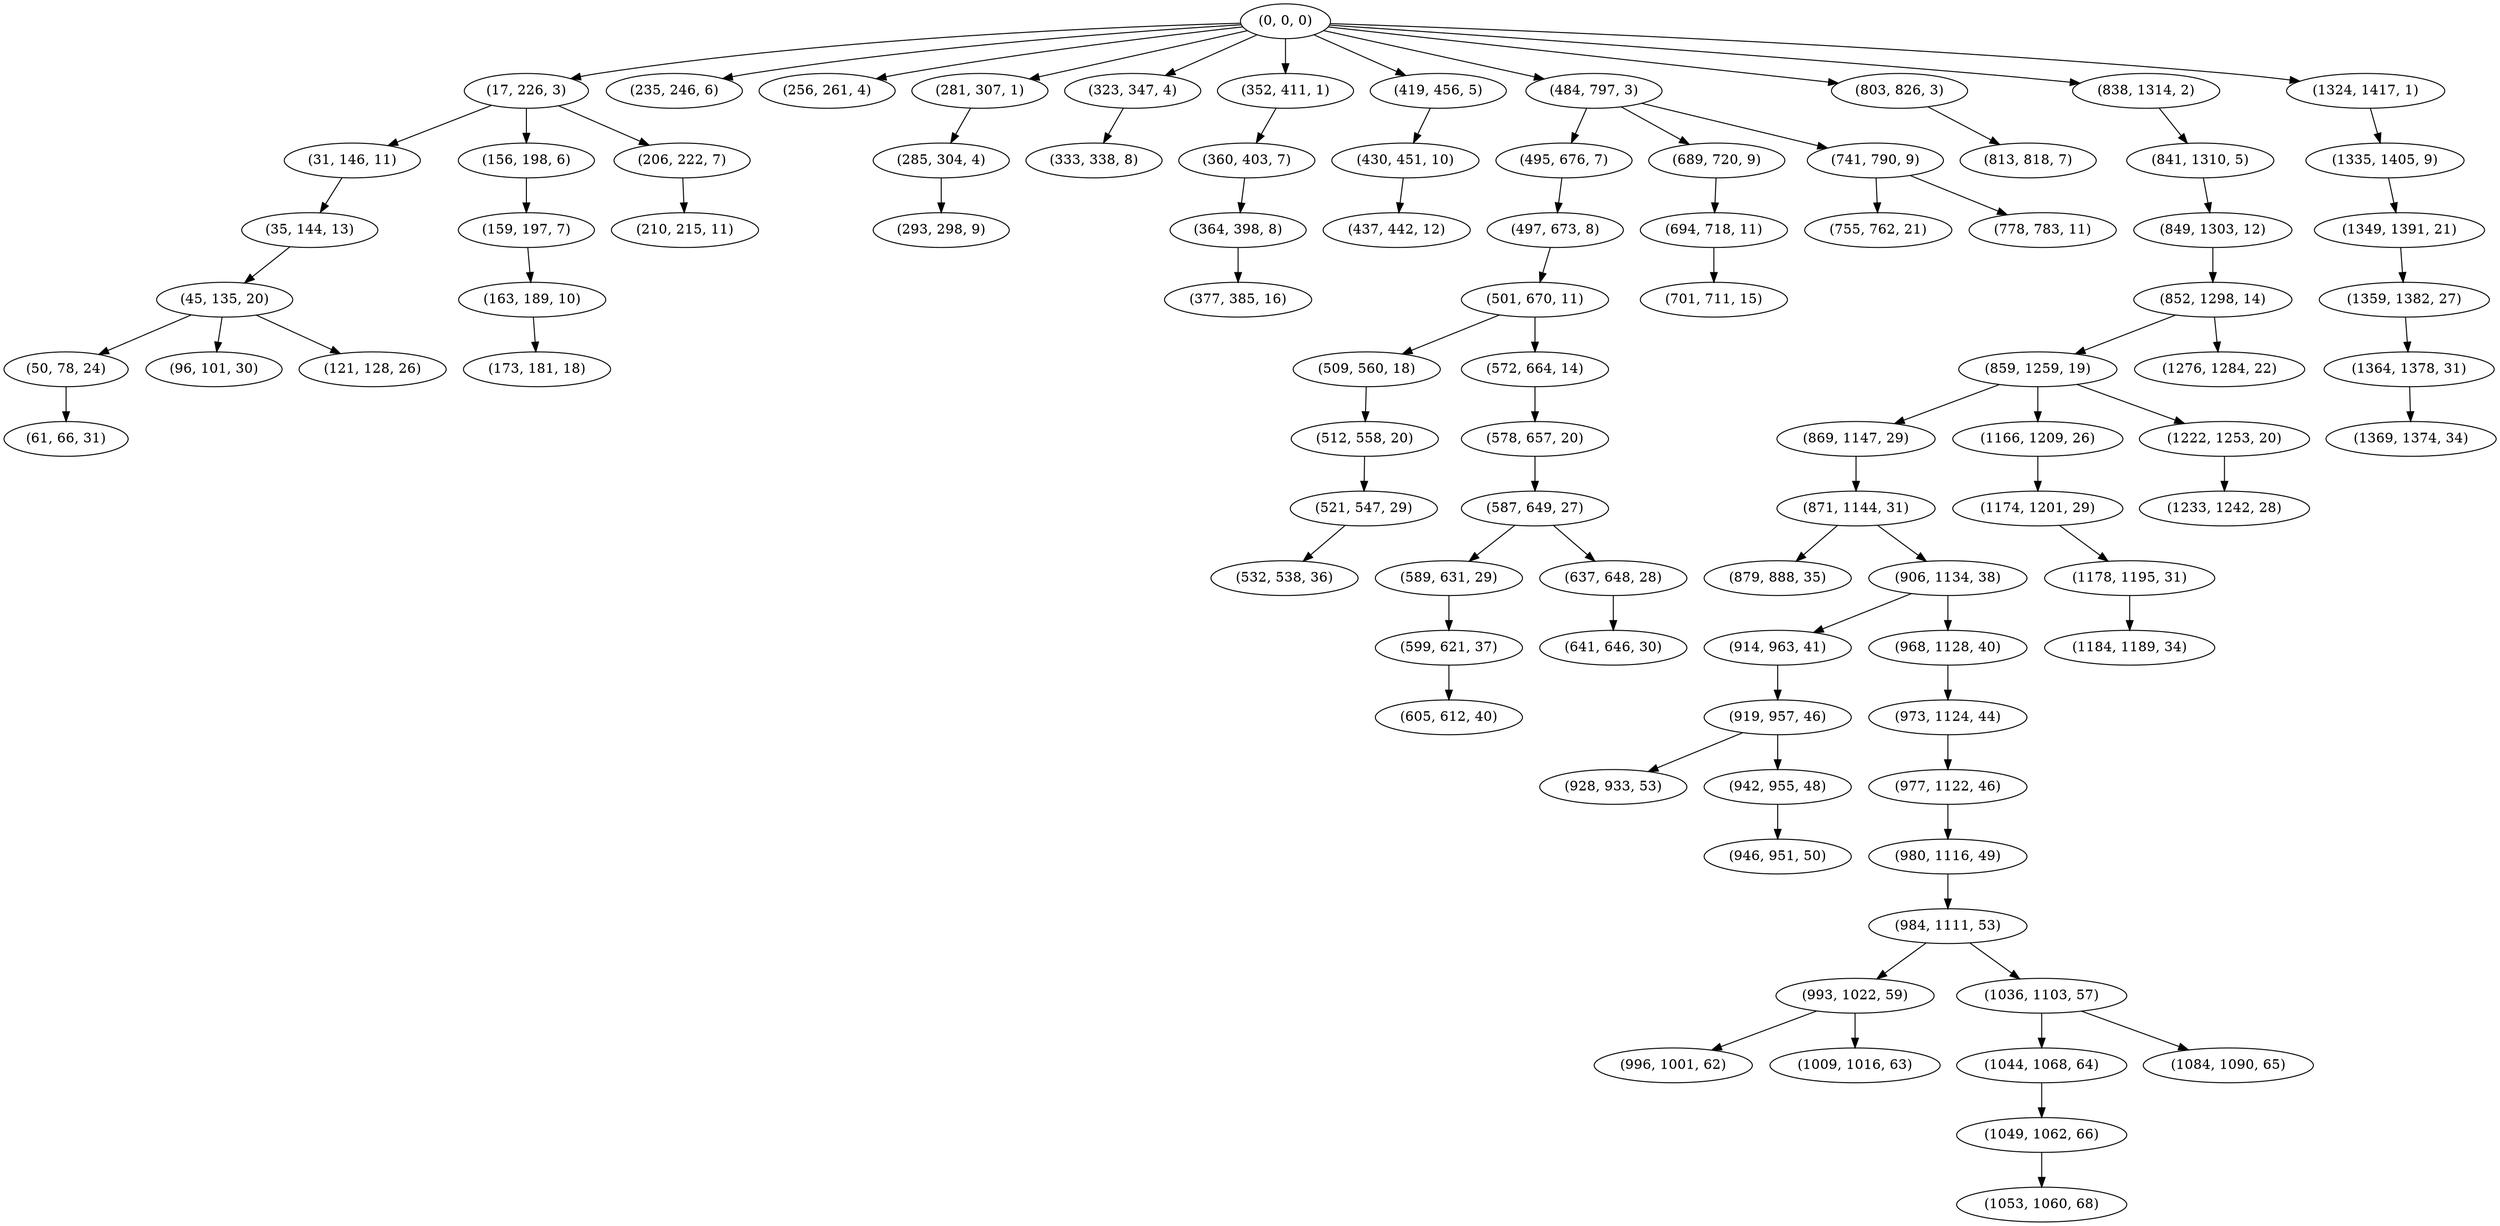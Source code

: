 digraph tree {
    "(0, 0, 0)";
    "(17, 226, 3)";
    "(31, 146, 11)";
    "(35, 144, 13)";
    "(45, 135, 20)";
    "(50, 78, 24)";
    "(61, 66, 31)";
    "(96, 101, 30)";
    "(121, 128, 26)";
    "(156, 198, 6)";
    "(159, 197, 7)";
    "(163, 189, 10)";
    "(173, 181, 18)";
    "(206, 222, 7)";
    "(210, 215, 11)";
    "(235, 246, 6)";
    "(256, 261, 4)";
    "(281, 307, 1)";
    "(285, 304, 4)";
    "(293, 298, 9)";
    "(323, 347, 4)";
    "(333, 338, 8)";
    "(352, 411, 1)";
    "(360, 403, 7)";
    "(364, 398, 8)";
    "(377, 385, 16)";
    "(419, 456, 5)";
    "(430, 451, 10)";
    "(437, 442, 12)";
    "(484, 797, 3)";
    "(495, 676, 7)";
    "(497, 673, 8)";
    "(501, 670, 11)";
    "(509, 560, 18)";
    "(512, 558, 20)";
    "(521, 547, 29)";
    "(532, 538, 36)";
    "(572, 664, 14)";
    "(578, 657, 20)";
    "(587, 649, 27)";
    "(589, 631, 29)";
    "(599, 621, 37)";
    "(605, 612, 40)";
    "(637, 648, 28)";
    "(641, 646, 30)";
    "(689, 720, 9)";
    "(694, 718, 11)";
    "(701, 711, 15)";
    "(741, 790, 9)";
    "(755, 762, 21)";
    "(778, 783, 11)";
    "(803, 826, 3)";
    "(813, 818, 7)";
    "(838, 1314, 2)";
    "(841, 1310, 5)";
    "(849, 1303, 12)";
    "(852, 1298, 14)";
    "(859, 1259, 19)";
    "(869, 1147, 29)";
    "(871, 1144, 31)";
    "(879, 888, 35)";
    "(906, 1134, 38)";
    "(914, 963, 41)";
    "(919, 957, 46)";
    "(928, 933, 53)";
    "(942, 955, 48)";
    "(946, 951, 50)";
    "(968, 1128, 40)";
    "(973, 1124, 44)";
    "(977, 1122, 46)";
    "(980, 1116, 49)";
    "(984, 1111, 53)";
    "(993, 1022, 59)";
    "(996, 1001, 62)";
    "(1009, 1016, 63)";
    "(1036, 1103, 57)";
    "(1044, 1068, 64)";
    "(1049, 1062, 66)";
    "(1053, 1060, 68)";
    "(1084, 1090, 65)";
    "(1166, 1209, 26)";
    "(1174, 1201, 29)";
    "(1178, 1195, 31)";
    "(1184, 1189, 34)";
    "(1222, 1253, 20)";
    "(1233, 1242, 28)";
    "(1276, 1284, 22)";
    "(1324, 1417, 1)";
    "(1335, 1405, 9)";
    "(1349, 1391, 21)";
    "(1359, 1382, 27)";
    "(1364, 1378, 31)";
    "(1369, 1374, 34)";
    "(0, 0, 0)" -> "(17, 226, 3)";
    "(0, 0, 0)" -> "(235, 246, 6)";
    "(0, 0, 0)" -> "(256, 261, 4)";
    "(0, 0, 0)" -> "(281, 307, 1)";
    "(0, 0, 0)" -> "(323, 347, 4)";
    "(0, 0, 0)" -> "(352, 411, 1)";
    "(0, 0, 0)" -> "(419, 456, 5)";
    "(0, 0, 0)" -> "(484, 797, 3)";
    "(0, 0, 0)" -> "(803, 826, 3)";
    "(0, 0, 0)" -> "(838, 1314, 2)";
    "(0, 0, 0)" -> "(1324, 1417, 1)";
    "(17, 226, 3)" -> "(31, 146, 11)";
    "(17, 226, 3)" -> "(156, 198, 6)";
    "(17, 226, 3)" -> "(206, 222, 7)";
    "(31, 146, 11)" -> "(35, 144, 13)";
    "(35, 144, 13)" -> "(45, 135, 20)";
    "(45, 135, 20)" -> "(50, 78, 24)";
    "(45, 135, 20)" -> "(96, 101, 30)";
    "(45, 135, 20)" -> "(121, 128, 26)";
    "(50, 78, 24)" -> "(61, 66, 31)";
    "(156, 198, 6)" -> "(159, 197, 7)";
    "(159, 197, 7)" -> "(163, 189, 10)";
    "(163, 189, 10)" -> "(173, 181, 18)";
    "(206, 222, 7)" -> "(210, 215, 11)";
    "(281, 307, 1)" -> "(285, 304, 4)";
    "(285, 304, 4)" -> "(293, 298, 9)";
    "(323, 347, 4)" -> "(333, 338, 8)";
    "(352, 411, 1)" -> "(360, 403, 7)";
    "(360, 403, 7)" -> "(364, 398, 8)";
    "(364, 398, 8)" -> "(377, 385, 16)";
    "(419, 456, 5)" -> "(430, 451, 10)";
    "(430, 451, 10)" -> "(437, 442, 12)";
    "(484, 797, 3)" -> "(495, 676, 7)";
    "(484, 797, 3)" -> "(689, 720, 9)";
    "(484, 797, 3)" -> "(741, 790, 9)";
    "(495, 676, 7)" -> "(497, 673, 8)";
    "(497, 673, 8)" -> "(501, 670, 11)";
    "(501, 670, 11)" -> "(509, 560, 18)";
    "(501, 670, 11)" -> "(572, 664, 14)";
    "(509, 560, 18)" -> "(512, 558, 20)";
    "(512, 558, 20)" -> "(521, 547, 29)";
    "(521, 547, 29)" -> "(532, 538, 36)";
    "(572, 664, 14)" -> "(578, 657, 20)";
    "(578, 657, 20)" -> "(587, 649, 27)";
    "(587, 649, 27)" -> "(589, 631, 29)";
    "(587, 649, 27)" -> "(637, 648, 28)";
    "(589, 631, 29)" -> "(599, 621, 37)";
    "(599, 621, 37)" -> "(605, 612, 40)";
    "(637, 648, 28)" -> "(641, 646, 30)";
    "(689, 720, 9)" -> "(694, 718, 11)";
    "(694, 718, 11)" -> "(701, 711, 15)";
    "(741, 790, 9)" -> "(755, 762, 21)";
    "(741, 790, 9)" -> "(778, 783, 11)";
    "(803, 826, 3)" -> "(813, 818, 7)";
    "(838, 1314, 2)" -> "(841, 1310, 5)";
    "(841, 1310, 5)" -> "(849, 1303, 12)";
    "(849, 1303, 12)" -> "(852, 1298, 14)";
    "(852, 1298, 14)" -> "(859, 1259, 19)";
    "(852, 1298, 14)" -> "(1276, 1284, 22)";
    "(859, 1259, 19)" -> "(869, 1147, 29)";
    "(859, 1259, 19)" -> "(1166, 1209, 26)";
    "(859, 1259, 19)" -> "(1222, 1253, 20)";
    "(869, 1147, 29)" -> "(871, 1144, 31)";
    "(871, 1144, 31)" -> "(879, 888, 35)";
    "(871, 1144, 31)" -> "(906, 1134, 38)";
    "(906, 1134, 38)" -> "(914, 963, 41)";
    "(906, 1134, 38)" -> "(968, 1128, 40)";
    "(914, 963, 41)" -> "(919, 957, 46)";
    "(919, 957, 46)" -> "(928, 933, 53)";
    "(919, 957, 46)" -> "(942, 955, 48)";
    "(942, 955, 48)" -> "(946, 951, 50)";
    "(968, 1128, 40)" -> "(973, 1124, 44)";
    "(973, 1124, 44)" -> "(977, 1122, 46)";
    "(977, 1122, 46)" -> "(980, 1116, 49)";
    "(980, 1116, 49)" -> "(984, 1111, 53)";
    "(984, 1111, 53)" -> "(993, 1022, 59)";
    "(984, 1111, 53)" -> "(1036, 1103, 57)";
    "(993, 1022, 59)" -> "(996, 1001, 62)";
    "(993, 1022, 59)" -> "(1009, 1016, 63)";
    "(1036, 1103, 57)" -> "(1044, 1068, 64)";
    "(1036, 1103, 57)" -> "(1084, 1090, 65)";
    "(1044, 1068, 64)" -> "(1049, 1062, 66)";
    "(1049, 1062, 66)" -> "(1053, 1060, 68)";
    "(1166, 1209, 26)" -> "(1174, 1201, 29)";
    "(1174, 1201, 29)" -> "(1178, 1195, 31)";
    "(1178, 1195, 31)" -> "(1184, 1189, 34)";
    "(1222, 1253, 20)" -> "(1233, 1242, 28)";
    "(1324, 1417, 1)" -> "(1335, 1405, 9)";
    "(1335, 1405, 9)" -> "(1349, 1391, 21)";
    "(1349, 1391, 21)" -> "(1359, 1382, 27)";
    "(1359, 1382, 27)" -> "(1364, 1378, 31)";
    "(1364, 1378, 31)" -> "(1369, 1374, 34)";
}

